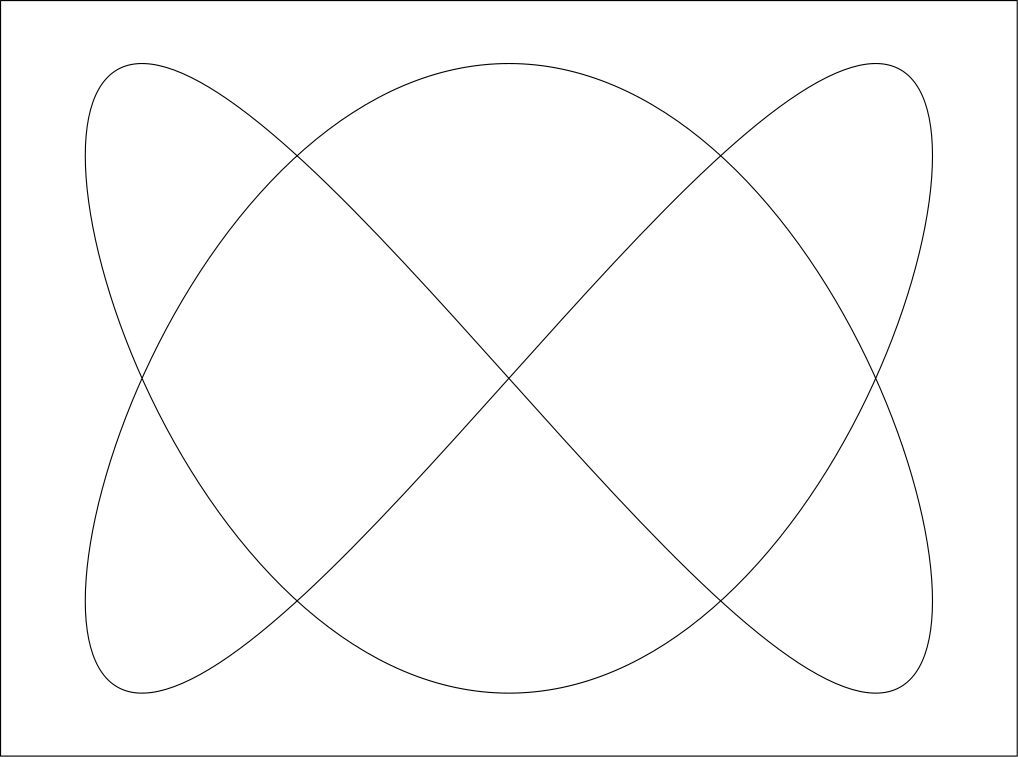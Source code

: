 <?xml version="1.0"?>
<!DOCTYPE ipe SYSTEM "ipe.dtd">
<ipe version="70005" creator="Ipe 7.0.13">
<info created="D:20110121215559" modified="D:20110122103307"/>
<ipestyle name="basic">
<symbol name="arrow/arc(spx)">
<path stroke="sym-stroke" fill="sym-stroke" pen="sym-pen">
0 0 m
-1 0.333 l
-1 -0.333 l
h
</path>
</symbol>
<symbol name="arrow/farc(spx)">
<path stroke="sym-stroke" fill="white" pen="sym-pen">
0 0 m
-1 0.333 l
-1 -0.333 l
h
</path>
</symbol>
<symbol name="mark/circle(sx)" transformations="translations">
<path fill="sym-stroke">
0.6 0 0 0.6 0 0 e
0.4 0 0 0.4 0 0 e
</path>
</symbol>
<symbol name="mark/disk(sx)" transformations="translations">
<path fill="sym-stroke">
0.6 0 0 0.6 0 0 e
</path>
</symbol>
<symbol name="mark/fdisk(sfx)" transformations="translations">
<group>
<path fill="sym-fill">
0.5 0 0 0.5 0 0 e
</path>
<path fill="sym-stroke" fillrule="eofill">
0.6 0 0 0.6 0 0 e
0.4 0 0 0.4 0 0 e
</path>
</group>
</symbol>
<symbol name="mark/box(sx)" transformations="translations">
<path fill="sym-stroke" fillrule="eofill">
-0.6 -0.6 m
0.6 -0.6 l
0.6 0.6 l
-0.6 0.6 l
h
-0.4 -0.4 m
0.4 -0.4 l
0.4 0.4 l
-0.4 0.4 l
h
</path>
</symbol>
<symbol name="mark/square(sx)" transformations="translations">
<path fill="sym-stroke">
-0.6 -0.6 m
0.6 -0.6 l
0.6 0.6 l
-0.6 0.6 l
h
</path>
</symbol>
<symbol name="mark/fsquare(sfx)" transformations="translations">
<group>
<path fill="sym-fill">
-0.5 -0.5 m
0.5 -0.5 l
0.5 0.5 l
-0.5 0.5 l
h
</path>
<path fill="sym-stroke" fillrule="eofill">
-0.6 -0.6 m
0.6 -0.6 l
0.6 0.6 l
-0.6 0.6 l
h
-0.4 -0.4 m
0.4 -0.4 l
0.4 0.4 l
-0.4 0.4 l
h
</path>
</group>
</symbol>
<symbol name="mark/cross(sx)" transformations="translations">
<group>
<path fill="sym-stroke">
-0.43 -0.57 m
0.57 0.43 l
0.43 0.57 l
-0.57 -0.43 l
h
</path>
<path fill="sym-stroke">
-0.43 0.57 m
0.57 -0.43 l
0.43 -0.57 l
-0.57 0.43 l
h
</path>
</group>
</symbol>
<symbol name="arrow/fnormal(spx)">
<path stroke="sym-stroke" fill="white" pen="sym-pen">
0 0 m
-1 0.333 l
-1 -0.333 l
h
</path>
</symbol>
<symbol name="arrow/pointed(spx)">
<path stroke="sym-stroke" fill="sym-stroke" pen="sym-pen">
0 0 m
-1 0.333 l
-0.8 0 l
-1 -0.333 l
h
</path>
</symbol>
<symbol name="arrow/fpointed(spx)">
<path stroke="sym-stroke" fill="white" pen="sym-pen">
0 0 m
-1 0.333 l
-0.8 0 l
-1 -0.333 l
h
</path>
</symbol>
<symbol name="arrow/linear(spx)">
<path stroke="sym-stroke" pen="sym-pen">
-1 0.333 m
0 0 l
-1 -0.333 l
</path>
</symbol>
<symbol name="arrow/fdouble(spx)">
<path stroke="sym-stroke" fill="white" pen="sym-pen">
0 0 m
-1 0.333 l
-1 -0.333 l
h
-1 0 m
-2 0.333 l
-2 -0.333 l
h
</path>
</symbol>
<symbol name="arrow/double(spx)">
<path stroke="sym-stroke" fill="sym-stroke" pen="sym-pen">
0 0 m
-1 0.333 l
-1 -0.333 l
h
-1 0 m
-2 0.333 l
-2 -0.333 l
h
</path>
</symbol>
<pen name="heavier" value="0.8"/>
<pen name="fat" value="1.2"/>
<pen name="ultrafat" value="2"/>
<symbolsize name="large" value="5"/>
<symbolsize name="small" value="2"/>
<symbolsize name="tiny" value="1.1"/>
<arrowsize name="large" value="10"/>
<arrowsize name="small" value="5"/>
<arrowsize name="tiny" value="3"/>
<color name="red" value="1 0 0"/>
<color name="green" value="0 1 0"/>
<color name="blue" value="0 0 1"/>
<color name="yellow" value="1 1 0"/>
<color name="orange" value="1 0.647 0"/>
<color name="gold" value="1 0.843 0"/>
<color name="purple" value="0.627 0.125 0.941"/>
<color name="gray" value="0.745"/>
<color name="brown" value="0.647 0.165 0.165"/>
<color name="navy" value="0 0 0.502"/>
<color name="pink" value="1 0.753 0.796"/>
<color name="seagreen" value="0.18 0.545 0.341"/>
<color name="turquoise" value="0.251 0.878 0.816"/>
<color name="violet" value="0.933 0.51 0.933"/>
<color name="darkblue" value="0 0 0.545"/>
<color name="darkcyan" value="0 0.545 0.545"/>
<color name="darkgray" value="0.663"/>
<color name="darkgreen" value="0 0.392 0"/>
<color name="darkmagenta" value="0.545 0 0.545"/>
<color name="darkorange" value="1 0.549 0"/>
<color name="darkred" value="0.545 0 0"/>
<color name="lightblue" value="0.678 0.847 0.902"/>
<color name="lightcyan" value="0.878 1 1"/>
<color name="lightgray" value="0.827"/>
<color name="lightgreen" value="0.565 0.933 0.565"/>
<color name="lightyellow" value="1 1 0.878"/>
<dashstyle name="dashed" value="[4] 0"/>
<dashstyle name="dotted" value="[1 3] 0"/>
<dashstyle name="dash dotted" value="[4 2 1 2] 0"/>
<dashstyle name="dash dot dotted" value="[4 2 1 2 1 2] 0"/>
<textsize name="large" value="\large"/>
<textsize name="small" value="\small"/>
<textsize name="tiny" value="\tiny"/>
<textsize name="Large" value="\Large"/>
<textsize name="LARGE" value="\LARGE"/>
<textsize name="huge" value="\huge"/>
<textsize name="Huge" value="\Huge"/>
<textsize name="footnote" value="\footnotesize"/>
<textstyle name="center" begin="\begin{center}" end="\end{center}"/>
<textstyle name="itemize" begin="\begin{itemize}" end="\end{itemize}"/>
<textstyle name="item" begin="\begin{itemize}\item{}" end="\end{itemize}"/>
<gridsize name="4 pts" value="4"/>
<gridsize name="8 pts (~3 mm)" value="8"/>
<gridsize name="16 pts (~6 mm)" value="16"/>
<gridsize name="32 pts (~12 mm)" value="32"/>
<gridsize name="10 pts (~3.5 mm)" value="10"/>
<gridsize name="20 pts (~7 mm)" value="20"/>
<gridsize name="14 pts (~5 mm)" value="14"/>
<gridsize name="28 pts (~10 mm)" value="28"/>
<gridsize name="56 pts (~20 mm)" value="56"/>
<anglesize name="90 deg" value="90"/>
<anglesize name="60 deg" value="60"/>
<anglesize name="45 deg" value="45"/>
<anglesize name="30 deg" value="30"/>
<anglesize name="22.5 deg" value="22.5"/>
<tiling name="falling" angle="-60" step="4" width="1"/>
<tiling name="rising" angle="30" step="4" width="1"/>
</ipestyle>
<page>
<layer name="alpha"/>
<view layers="alpha" active="alpha"/>
<path layer="alpha" stroke="black">
128 385 m
128 113 l
494 113 l
494 385 l
h
</path>
<path stroke="black">
311 362.333 m
317.411 362.328 323.782 361.659 330.113 360.326 c
336.445 358.993 342.736 356.996 348.925 354.375 c
355.114 351.753 361.2 348.506 367.139 344.69 c
373.078 340.875 378.87 336.491 384.467 331.616 c
390.065 326.742 395.469 321.377 400.637 315.616 c
405.805 309.855 410.737 303.698 415.393 297.255 c
420.05 290.812 424.431 284.082 428.503 277.185 c
432.575 270.288 436.337 263.223 439.76 256.116 c
443.183 249.009 446.266 241.86 448.986 234.796 c
451.706 227.731 454.062 220.75 456.036 213.978 c
458.01 207.206 459.602 200.641 460.799 194.401 c
461.996 188.161 462.798 182.245 463.199 176.759 c
463.6 171.272 463.6 166.214 463.199 161.675 c
462.798 157.136 461.996 153.116 460.799 149.685 c
459.602 146.255 458.01 143.414 456.036 141.214 c
454.062 139.013 451.706 137.453 448.986 136.56 c
446.266 135.668 443.183 135.443 439.76 135.89 c
436.337 136.337 432.575 137.456 428.503 139.227 c
424.431 140.998 420.05 143.421 415.393 146.453 c
410.737 149.485 405.805 153.126 400.637 157.311 c
395.469 161.497 390.065 166.227 384.467 171.418 c
378.87 176.609 373.078 182.261 367.139 188.273 c
361.2 194.285 355.112 200.658 348.925 207.279 c
342.738 213.9 336.451 220.769 330.113 227.763 c
323.776 234.758 317.388 241.879 311 249 c
304.612 256.121 298.224 263.242 291.887 270.237 c
285.549 277.231 279.262 284.1 273.075 290.721 c
266.888 297.342 260.8 303.715 254.861 309.727 c
248.922 315.739 243.13 321.391 237.533 326.582 c
231.935 331.773 226.531 336.503 221.363 340.689 c
216.195 344.874 211.263 348.515 206.607 351.547 c
201.95 354.579 197.569 357.002 193.497 358.773 c
189.425 360.544 185.663 361.663 182.24 362.11 c
178.817 362.557 175.734 362.332 173.014 361.44 c
170.294 360.547 167.938 358.987 165.964 356.786 c
163.99 354.586 162.398 351.745 161.201 348.315 c
160.004 344.884 159.202 340.864 158.801 336.325 c
158.4 331.786 158.4 326.728 158.801 321.241 c
159.202 315.755 160.004 309.839 161.201 303.599 c
162.398 297.359 163.99 290.794 165.964 284.022 c
167.938 277.25 170.294 270.269 173.014 263.204 c
175.734 256.14 178.817 248.991 182.24 241.884 c
185.663 234.777 189.425 227.712 193.497 220.815 c
197.569 213.918 201.95 207.188 206.607 200.745 c
211.263 194.302 216.195 188.145 221.363 182.384 c
226.531 176.623 231.935 171.258 237.533 166.384 c
243.13 161.509 248.922 157.125 254.861 153.31 c
260.8 149.494 266.888 146.247 273.075 143.625 c
279.262 141.004 285.549 139.008 291.887 137.674 c
298.224 136.34 304.612 135.667 311 135.667 c
317.388 135.667 323.776 136.34 330.113 137.674 c
336.451 139.008 342.738 141.004 348.925 143.625 c
355.112 146.247 361.2 149.494 367.139 153.31 c
373.078 157.125 378.87 161.509 384.467 166.384 c
390.065 171.258 395.469 176.623 400.637 182.384 c
405.805 188.145 410.737 194.302 415.393 200.745 c
420.05 207.188 424.431 213.918 428.503 220.815 c
432.575 227.712 436.337 234.777 439.76 241.884 c
443.183 248.991 446.266 256.14 448.986 263.204 c
451.706 270.269 454.062 277.25 456.036 284.022 c
458.01 290.794 459.602 297.359 460.799 303.599 c
461.996 309.839 462.798 315.755 463.199 321.241 c
463.6 326.728 463.6 331.786 463.199 336.325 c
462.798 340.864 461.996 344.884 460.799 348.315 c
459.602 351.745 458.01 354.586 456.036 356.786 c
454.062 358.987 451.706 360.547 448.986 361.44 c
446.266 362.332 443.183 362.557 439.76 362.11 c
436.337 361.663 432.575 360.544 428.503 358.773 c
424.431 357.002 420.05 354.579 415.393 351.547 c
410.737 348.515 405.805 344.874 400.637 340.689 c
395.469 336.503 390.065 331.773 384.467 326.582 c
378.87 321.391 373.078 315.739 367.139 309.727 c
361.2 303.715 355.112 297.342 348.925 290.721 c
342.738 284.1 336.451 277.231 330.113 270.237 c
323.776 263.242 317.388 256.121 311 249 c
304.612 241.879 298.224 234.758 291.887 227.763 c
285.549 220.769 279.262 213.9 273.075 207.279 c
266.888 200.658 260.8 194.285 254.861 188.273 c
248.922 182.261 243.13 176.609 237.533 171.418 c
231.935 166.227 226.531 161.497 221.363 157.311 c
216.195 153.126 211.263 149.485 206.607 146.453 c
201.95 143.421 197.569 140.998 193.497 139.227 c
189.425 137.456 185.663 136.337 182.24 135.89 c
178.817 135.443 175.734 135.668 173.014 136.56 c
170.294 137.453 167.938 139.013 165.964 141.214 c
163.99 143.414 162.398 146.255 161.201 149.685 c
160.004 153.116 159.202 157.136 158.801 161.675 c
158.4 166.214 158.4 171.272 158.801 176.759 c
159.202 182.245 160.004 188.161 161.201 194.401 c
162.398 200.641 163.99 207.206 165.964 213.978 c
167.938 220.75 170.294 227.731 173.014 234.796 c
175.734 241.86 178.817 249.009 182.24 256.116 c
185.663 263.223 189.425 270.288 193.497 277.185 c
197.569 284.082 201.95 290.812 206.607 297.255 c
211.263 303.698 216.195 309.855 221.363 315.616 c
226.531 321.377 231.935 326.742 237.533 331.616 c
243.13 336.491 248.922 340.875 254.861 344.69 c
260.8 348.506 266.886 351.753 273.075 354.375 c
279.264 356.996 285.555 358.993 291.887 360.326 c
298.218 361.659 304.589 362.328 311 362.333 c
</path>
</page>
</ipe>
